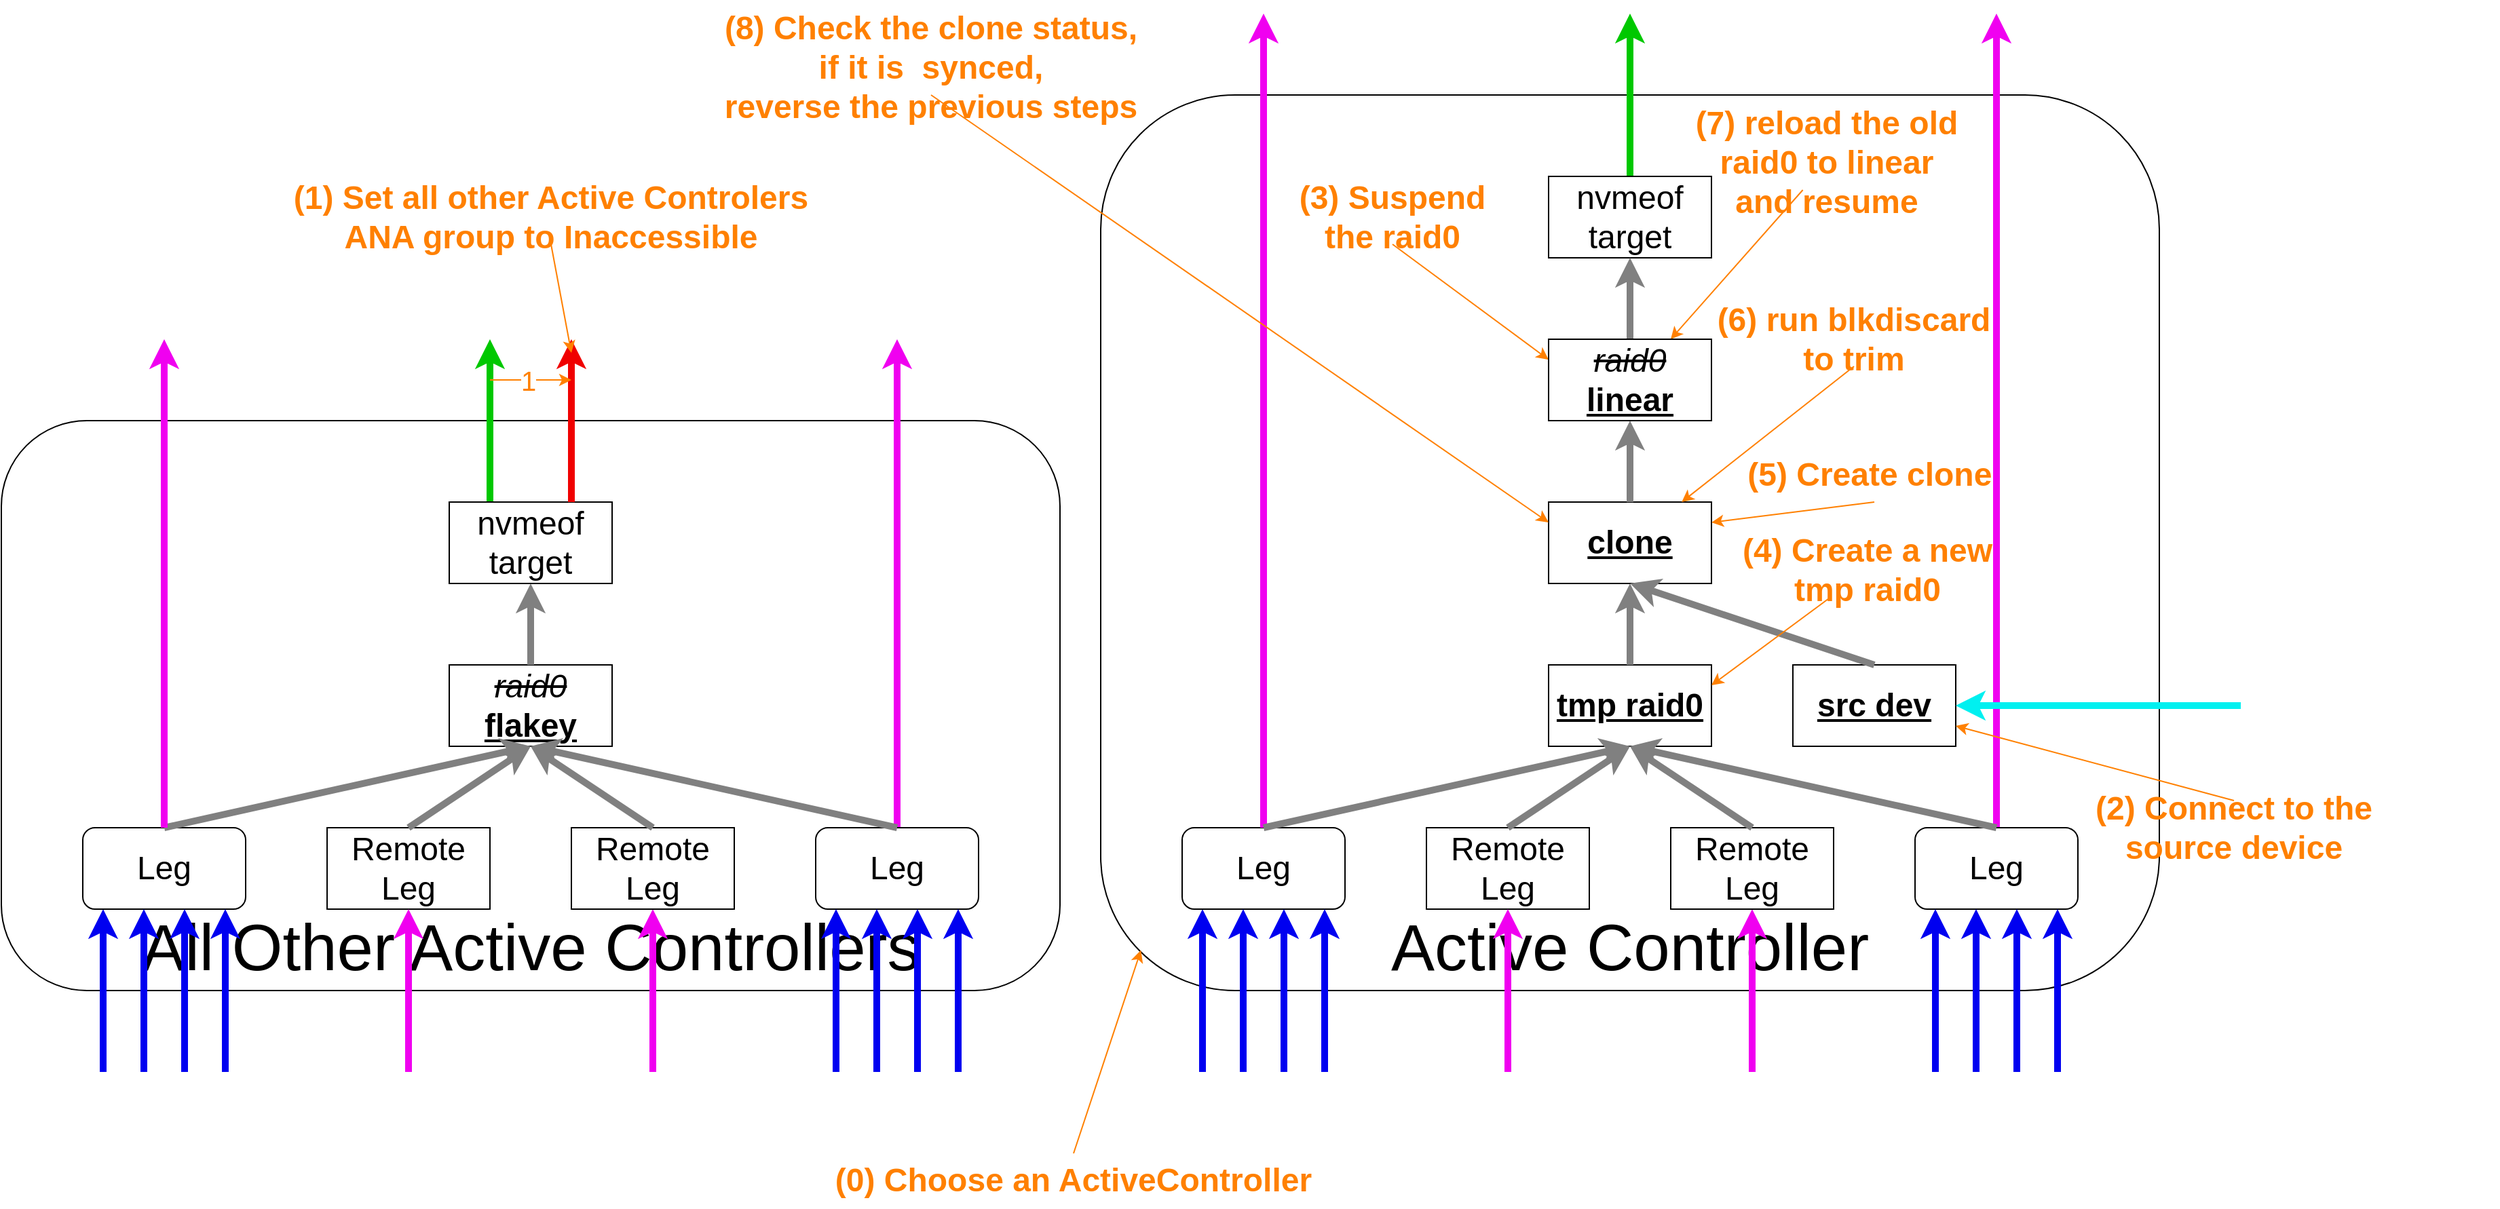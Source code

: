 <mxfile version="23.1.5" type="device">
  <diagram name="Page-1" id="okQUsLcCIn6qNMJXYvbM">
    <mxGraphModel dx="6584" dy="1415" grid="1" gridSize="10" guides="1" tooltips="1" connect="1" arrows="1" fold="1" page="1" pageScale="1" pageWidth="850" pageHeight="1100" math="0" shadow="0">
      <root>
        <mxCell id="0" />
        <mxCell id="1" parent="0" />
        <mxCell id="Cx0IqI09Y8lKUOxxlhVQ-1" value="&lt;font style=&quot;&quot;&gt;&lt;font size=&quot;1&quot; color=&quot;#ff8000&quot;&gt;&lt;b style=&quot;font-size: 24px;&quot;&gt;(0) Choose an ActiveController&lt;/b&gt;&lt;/font&gt;&lt;br&gt;&lt;/font&gt;" style="text;html=1;align=center;verticalAlign=middle;whiteSpace=wrap;rounded=0;" parent="1" vertex="1">
          <mxGeometry x="-2090" y="930" width="360" height="40" as="geometry" />
        </mxCell>
        <mxCell id="6KPUGdE8I9idsuVsTaAl-1" value="&lt;font style=&quot;font-size: 48px;&quot;&gt;Active Controller&lt;/font&gt;" style="rounded=1;whiteSpace=wrap;html=1;verticalAlign=bottom;" vertex="1" parent="1">
          <mxGeometry x="-1890" y="150" width="780" height="660" as="geometry" />
        </mxCell>
        <mxCell id="6KPUGdE8I9idsuVsTaAl-2" value="" style="endArrow=classic;html=1;rounded=0;strokeWidth=5;strokeColor=#00c800;exitX=0.5;exitY=0;exitDx=0;exitDy=0;entryX=0.5;entryY=0;entryDx=0;entryDy=0;" edge="1" parent="1" source="6KPUGdE8I9idsuVsTaAl-10">
          <mxGeometry width="50" height="50" relative="1" as="geometry">
            <mxPoint x="-1430" y="150" as="sourcePoint" />
            <mxPoint x="-1500" y="90" as="targetPoint" />
          </mxGeometry>
        </mxCell>
        <mxCell id="6KPUGdE8I9idsuVsTaAl-3" value="" style="endArrow=classic;html=1;rounded=0;strokeWidth=5;strokeColor=#f000f0;exitX=0.5;exitY=0;exitDx=0;exitDy=0;entryX=0.5;entryY=0;entryDx=0;entryDy=0;" edge="1" parent="1" source="6KPUGdE8I9idsuVsTaAl-13">
          <mxGeometry width="50" height="50" relative="1" as="geometry">
            <mxPoint x="-890" y="720" as="sourcePoint" />
            <mxPoint x="-1230" y="90" as="targetPoint" />
          </mxGeometry>
        </mxCell>
        <mxCell id="6KPUGdE8I9idsuVsTaAl-4" value="" style="endArrow=classic;html=1;rounded=0;strokeWidth=5;strokeColor=#0000f0;entryX=0.25;entryY=0;entryDx=0;entryDy=0;exitX=0.25;exitY=1;exitDx=0;exitDy=0;" edge="1" parent="1">
          <mxGeometry width="50" height="50" relative="1" as="geometry">
            <mxPoint x="-1815" y="870" as="sourcePoint" />
            <mxPoint x="-1815" y="750" as="targetPoint" />
          </mxGeometry>
        </mxCell>
        <mxCell id="6KPUGdE8I9idsuVsTaAl-6" value="&lt;font style=&quot;font-size: 24px;&quot;&gt;Leg&lt;/font&gt;" style="rounded=1;whiteSpace=wrap;html=1;" vertex="1" parent="1">
          <mxGeometry x="-1830" y="690" width="120" height="60" as="geometry" />
        </mxCell>
        <mxCell id="6KPUGdE8I9idsuVsTaAl-7" value="&lt;font style=&quot;font-size: 24px;&quot;&gt;Remote&lt;br&gt;Leg&lt;/font&gt;" style="rounded=0;whiteSpace=wrap;html=1;" vertex="1" parent="1">
          <mxGeometry x="-1650" y="690" width="120" height="60" as="geometry" />
        </mxCell>
        <mxCell id="6KPUGdE8I9idsuVsTaAl-10" value="&lt;font style=&quot;font-size: 24px;&quot;&gt;nvmeof target&lt;/font&gt;" style="rounded=0;whiteSpace=wrap;html=1;" vertex="1" parent="1">
          <mxGeometry x="-1560" y="210" width="120" height="60" as="geometry" />
        </mxCell>
        <mxCell id="6KPUGdE8I9idsuVsTaAl-11" value="" style="endArrow=classic;html=1;rounded=0;strokeWidth=5;strokeColor=#808080;exitX=0.5;exitY=0;exitDx=0;exitDy=0;entryX=0.5;entryY=1;entryDx=0;entryDy=0;" edge="1" parent="1" source="6KPUGdE8I9idsuVsTaAl-5" target="6KPUGdE8I9idsuVsTaAl-10">
          <mxGeometry width="50" height="50" relative="1" as="geometry">
            <mxPoint x="-1570" y="310" as="sourcePoint" />
            <mxPoint x="-1520" y="260" as="targetPoint" />
          </mxGeometry>
        </mxCell>
        <mxCell id="6KPUGdE8I9idsuVsTaAl-12" value="" style="endArrow=classic;html=1;rounded=0;strokeWidth=5;strokeColor=#f000f0;entryX=1;entryY=0;entryDx=0;entryDy=0;exitX=0;exitY=1;exitDx=0;exitDy=0;" edge="1" parent="1">
          <mxGeometry width="50" height="50" relative="1" as="geometry">
            <mxPoint x="-1410" y="870" as="sourcePoint" />
            <mxPoint x="-1410" y="750" as="targetPoint" />
          </mxGeometry>
        </mxCell>
        <mxCell id="6KPUGdE8I9idsuVsTaAl-13" value="&lt;font style=&quot;font-size: 24px;&quot;&gt;Leg&lt;br&gt;&lt;/font&gt;" style="rounded=1;whiteSpace=wrap;html=1;" vertex="1" parent="1">
          <mxGeometry x="-1290" y="690" width="120" height="60" as="geometry" />
        </mxCell>
        <mxCell id="6KPUGdE8I9idsuVsTaAl-14" value="&lt;font style=&quot;font-size: 24px;&quot;&gt;Remote&lt;br&gt;Leg&lt;br&gt;&lt;/font&gt;" style="rounded=0;whiteSpace=wrap;html=1;" vertex="1" parent="1">
          <mxGeometry x="-1470" y="690" width="120" height="60" as="geometry" />
        </mxCell>
        <mxCell id="6KPUGdE8I9idsuVsTaAl-17" value="" style="endArrow=classic;html=1;rounded=0;strokeWidth=5;strokeColor=#0000f0;entryX=0.75;entryY=0;entryDx=0;entryDy=0;exitX=0.75;exitY=1;exitDx=0;exitDy=0;" edge="1" parent="1">
          <mxGeometry width="50" height="50" relative="1" as="geometry">
            <mxPoint x="-1785" y="870" as="sourcePoint" />
            <mxPoint x="-1785" y="750" as="targetPoint" />
          </mxGeometry>
        </mxCell>
        <mxCell id="6KPUGdE8I9idsuVsTaAl-18" value="" style="endArrow=classic;html=1;rounded=0;strokeWidth=5;strokeColor=#0000f0;entryX=0.75;entryY=0;entryDx=0;entryDy=0;exitX=0.75;exitY=1;exitDx=0;exitDy=0;" edge="1" parent="1">
          <mxGeometry width="50" height="50" relative="1" as="geometry">
            <mxPoint x="-1245" y="870" as="sourcePoint" />
            <mxPoint x="-1245" y="750" as="targetPoint" />
          </mxGeometry>
        </mxCell>
        <mxCell id="6KPUGdE8I9idsuVsTaAl-19" value="" style="endArrow=classic;html=1;rounded=0;strokeWidth=5;strokeColor=#0000f0;entryX=0.25;entryY=0;entryDx=0;entryDy=0;exitX=0.25;exitY=1;exitDx=0;exitDy=0;" edge="1" parent="1">
          <mxGeometry width="50" height="50" relative="1" as="geometry">
            <mxPoint x="-1275" y="870" as="sourcePoint" />
            <mxPoint x="-1275" y="750" as="targetPoint" />
          </mxGeometry>
        </mxCell>
        <mxCell id="6KPUGdE8I9idsuVsTaAl-20" value="" style="endArrow=classic;html=1;rounded=0;strokeWidth=5;strokeColor=#0000f0;entryX=0.25;entryY=0;entryDx=0;entryDy=0;exitX=0.25;exitY=1;exitDx=0;exitDy=0;" edge="1" parent="1">
          <mxGeometry width="50" height="50" relative="1" as="geometry">
            <mxPoint x="-1755" y="870" as="sourcePoint" />
            <mxPoint x="-1755" y="750" as="targetPoint" />
          </mxGeometry>
        </mxCell>
        <mxCell id="6KPUGdE8I9idsuVsTaAl-21" value="" style="endArrow=classic;html=1;rounded=0;strokeWidth=5;strokeColor=#0000f0;entryX=0.75;entryY=0;entryDx=0;entryDy=0;exitX=0.75;exitY=1;exitDx=0;exitDy=0;" edge="1" parent="1">
          <mxGeometry width="50" height="50" relative="1" as="geometry">
            <mxPoint x="-1725" y="870" as="sourcePoint" />
            <mxPoint x="-1725" y="750" as="targetPoint" />
          </mxGeometry>
        </mxCell>
        <mxCell id="6KPUGdE8I9idsuVsTaAl-22" value="" style="endArrow=classic;html=1;rounded=0;strokeWidth=5;strokeColor=#0000f0;entryX=0.75;entryY=0;entryDx=0;entryDy=0;exitX=0.75;exitY=1;exitDx=0;exitDy=0;" edge="1" parent="1">
          <mxGeometry width="50" height="50" relative="1" as="geometry">
            <mxPoint x="-1185" y="870" as="sourcePoint" />
            <mxPoint x="-1185" y="750" as="targetPoint" />
          </mxGeometry>
        </mxCell>
        <mxCell id="6KPUGdE8I9idsuVsTaAl-23" value="" style="endArrow=classic;html=1;rounded=0;strokeWidth=5;strokeColor=#0000f0;entryX=0.25;entryY=0;entryDx=0;entryDy=0;exitX=0.25;exitY=1;exitDx=0;exitDy=0;" edge="1" parent="1">
          <mxGeometry width="50" height="50" relative="1" as="geometry">
            <mxPoint x="-1215" y="870" as="sourcePoint" />
            <mxPoint x="-1215" y="750" as="targetPoint" />
          </mxGeometry>
        </mxCell>
        <mxCell id="6KPUGdE8I9idsuVsTaAl-24" value="" style="endArrow=classic;html=1;rounded=0;strokeWidth=5;strokeColor=#f000f0;entryX=0.5;entryY=0;entryDx=0;entryDy=0;exitX=0.5;exitY=1;exitDx=0;exitDy=0;" edge="1" parent="1">
          <mxGeometry width="50" height="50" relative="1" as="geometry">
            <mxPoint x="-1590" y="870" as="sourcePoint" />
            <mxPoint x="-1590" y="750" as="targetPoint" />
          </mxGeometry>
        </mxCell>
        <mxCell id="6KPUGdE8I9idsuVsTaAl-25" value="" style="endArrow=classic;html=1;rounded=0;strokeWidth=5;strokeColor=#f000f0;exitX=0.5;exitY=0;exitDx=0;exitDy=0;entryX=0.5;entryY=0;entryDx=0;entryDy=0;" edge="1" parent="1" source="6KPUGdE8I9idsuVsTaAl-6">
          <mxGeometry width="50" height="50" relative="1" as="geometry">
            <mxPoint x="-2140" y="680" as="sourcePoint" />
            <mxPoint x="-1770" y="90" as="targetPoint" />
          </mxGeometry>
        </mxCell>
        <mxCell id="6KPUGdE8I9idsuVsTaAl-77" value="&lt;font style=&quot;font-size: 48px;&quot;&gt;All Other Active Controllers&lt;/font&gt;" style="rounded=1;whiteSpace=wrap;html=1;verticalAlign=bottom;" vertex="1" parent="1">
          <mxGeometry x="-2700" y="390" width="780" height="420" as="geometry" />
        </mxCell>
        <mxCell id="6KPUGdE8I9idsuVsTaAl-78" value="" style="endArrow=classic;html=1;rounded=0;strokeWidth=5;strokeColor=#00c800;exitX=0.25;exitY=0;exitDx=0;exitDy=0;entryX=0.5;entryY=0;entryDx=0;entryDy=0;" edge="1" parent="1" source="6KPUGdE8I9idsuVsTaAl-86">
          <mxGeometry width="50" height="50" relative="1" as="geometry">
            <mxPoint x="-2240" y="330" as="sourcePoint" />
            <mxPoint x="-2340" y="330" as="targetPoint" />
          </mxGeometry>
        </mxCell>
        <mxCell id="6KPUGdE8I9idsuVsTaAl-79" value="" style="endArrow=classic;html=1;rounded=0;strokeWidth=5;strokeColor=#f000f0;exitX=0.5;exitY=0;exitDx=0;exitDy=0;entryX=0.5;entryY=0;entryDx=0;entryDy=0;" edge="1" parent="1" source="6KPUGdE8I9idsuVsTaAl-89">
          <mxGeometry width="50" height="50" relative="1" as="geometry">
            <mxPoint x="-1700" y="720" as="sourcePoint" />
            <mxPoint x="-2040" y="330" as="targetPoint" />
          </mxGeometry>
        </mxCell>
        <mxCell id="6KPUGdE8I9idsuVsTaAl-80" value="" style="endArrow=classic;html=1;rounded=0;strokeWidth=5;strokeColor=#0000f0;entryX=0.25;entryY=0;entryDx=0;entryDy=0;exitX=0.25;exitY=1;exitDx=0;exitDy=0;" edge="1" parent="1">
          <mxGeometry width="50" height="50" relative="1" as="geometry">
            <mxPoint x="-2625" y="870" as="sourcePoint" />
            <mxPoint x="-2625" y="750" as="targetPoint" />
          </mxGeometry>
        </mxCell>
        <mxCell id="6KPUGdE8I9idsuVsTaAl-81" value="&lt;font style=&quot;font-size: 24px;&quot;&gt;&lt;strike&gt;&lt;i&gt;raid0&lt;/i&gt;&lt;/strike&gt; &lt;u&gt;&lt;b&gt;flakey&lt;/b&gt;&lt;/u&gt;&lt;/font&gt;" style="rounded=0;whiteSpace=wrap;html=1;" vertex="1" parent="1">
          <mxGeometry x="-2370" y="570" width="120" height="60" as="geometry" />
        </mxCell>
        <mxCell id="6KPUGdE8I9idsuVsTaAl-82" value="&lt;font style=&quot;font-size: 24px;&quot;&gt;Leg&lt;/font&gt;" style="rounded=1;whiteSpace=wrap;html=1;" vertex="1" parent="1">
          <mxGeometry x="-2640" y="690" width="120" height="60" as="geometry" />
        </mxCell>
        <mxCell id="6KPUGdE8I9idsuVsTaAl-83" value="&lt;font style=&quot;font-size: 24px;&quot;&gt;Remote&lt;br&gt;Leg&lt;/font&gt;" style="rounded=0;whiteSpace=wrap;html=1;" vertex="1" parent="1">
          <mxGeometry x="-2460" y="690" width="120" height="60" as="geometry" />
        </mxCell>
        <mxCell id="6KPUGdE8I9idsuVsTaAl-84" value="" style="endArrow=classic;html=1;rounded=0;strokeWidth=5;strokeColor=#808080;exitX=0.5;exitY=0;exitDx=0;exitDy=0;entryX=0.5;entryY=1;entryDx=0;entryDy=0;" edge="1" parent="1" source="6KPUGdE8I9idsuVsTaAl-82" target="6KPUGdE8I9idsuVsTaAl-81">
          <mxGeometry width="50" height="50" relative="1" as="geometry">
            <mxPoint x="-1640" y="340" as="sourcePoint" />
            <mxPoint x="-1590" y="290" as="targetPoint" />
          </mxGeometry>
        </mxCell>
        <mxCell id="6KPUGdE8I9idsuVsTaAl-85" value="" style="endArrow=classic;html=1;rounded=0;strokeWidth=5;strokeColor=#808080;exitX=0.5;exitY=0;exitDx=0;exitDy=0;entryX=0.5;entryY=1;entryDx=0;entryDy=0;" edge="1" parent="1" source="6KPUGdE8I9idsuVsTaAl-83" target="6KPUGdE8I9idsuVsTaAl-81">
          <mxGeometry width="50" height="50" relative="1" as="geometry">
            <mxPoint x="-2300" y="550" as="sourcePoint" />
            <mxPoint x="-2250" y="500" as="targetPoint" />
          </mxGeometry>
        </mxCell>
        <mxCell id="6KPUGdE8I9idsuVsTaAl-86" value="&lt;font style=&quot;font-size: 24px;&quot;&gt;nvmeof target&lt;/font&gt;" style="rounded=0;whiteSpace=wrap;html=1;" vertex="1" parent="1">
          <mxGeometry x="-2370" y="450" width="120" height="60" as="geometry" />
        </mxCell>
        <mxCell id="6KPUGdE8I9idsuVsTaAl-87" value="" style="endArrow=classic;html=1;rounded=0;strokeWidth=5;strokeColor=#808080;exitX=0.5;exitY=0;exitDx=0;exitDy=0;entryX=0.5;entryY=1;entryDx=0;entryDy=0;" edge="1" parent="1" source="6KPUGdE8I9idsuVsTaAl-81" target="6KPUGdE8I9idsuVsTaAl-86">
          <mxGeometry width="50" height="50" relative="1" as="geometry">
            <mxPoint x="-2380" y="490" as="sourcePoint" />
            <mxPoint x="-2330" y="440" as="targetPoint" />
          </mxGeometry>
        </mxCell>
        <mxCell id="6KPUGdE8I9idsuVsTaAl-88" value="" style="endArrow=classic;html=1;rounded=0;strokeWidth=5;strokeColor=#f000f0;entryX=1;entryY=0;entryDx=0;entryDy=0;exitX=0;exitY=1;exitDx=0;exitDy=0;" edge="1" parent="1">
          <mxGeometry width="50" height="50" relative="1" as="geometry">
            <mxPoint x="-2220" y="870" as="sourcePoint" />
            <mxPoint x="-2220" y="750" as="targetPoint" />
          </mxGeometry>
        </mxCell>
        <mxCell id="6KPUGdE8I9idsuVsTaAl-89" value="&lt;font style=&quot;font-size: 24px;&quot;&gt;Leg&lt;br&gt;&lt;/font&gt;" style="rounded=1;whiteSpace=wrap;html=1;" vertex="1" parent="1">
          <mxGeometry x="-2100" y="690" width="120" height="60" as="geometry" />
        </mxCell>
        <mxCell id="6KPUGdE8I9idsuVsTaAl-90" value="&lt;font style=&quot;font-size: 24px;&quot;&gt;Remote&lt;br&gt;Leg&lt;br&gt;&lt;/font&gt;" style="rounded=0;whiteSpace=wrap;html=1;" vertex="1" parent="1">
          <mxGeometry x="-2280" y="690" width="120" height="60" as="geometry" />
        </mxCell>
        <mxCell id="6KPUGdE8I9idsuVsTaAl-91" value="" style="endArrow=classic;html=1;rounded=0;strokeWidth=5;strokeColor=#808080;exitX=0.5;exitY=0;exitDx=0;exitDy=0;entryX=0.5;entryY=1;entryDx=0;entryDy=0;" edge="1" parent="1" source="6KPUGdE8I9idsuVsTaAl-89" target="6KPUGdE8I9idsuVsTaAl-81">
          <mxGeometry width="50" height="50" relative="1" as="geometry">
            <mxPoint x="-2110" y="570" as="sourcePoint" />
            <mxPoint x="-2060" y="520" as="targetPoint" />
          </mxGeometry>
        </mxCell>
        <mxCell id="6KPUGdE8I9idsuVsTaAl-92" value="" style="endArrow=classic;html=1;rounded=0;strokeWidth=5;strokeColor=#808080;exitX=0.5;exitY=0;exitDx=0;exitDy=0;entryX=0.5;entryY=1;entryDx=0;entryDy=0;" edge="1" parent="1" source="6KPUGdE8I9idsuVsTaAl-90" target="6KPUGdE8I9idsuVsTaAl-81">
          <mxGeometry width="50" height="50" relative="1" as="geometry">
            <mxPoint x="-2110" y="580" as="sourcePoint" />
            <mxPoint x="-2060" y="530" as="targetPoint" />
          </mxGeometry>
        </mxCell>
        <mxCell id="6KPUGdE8I9idsuVsTaAl-93" value="" style="endArrow=classic;html=1;rounded=0;strokeWidth=5;strokeColor=#0000f0;entryX=0.75;entryY=0;entryDx=0;entryDy=0;exitX=0.75;exitY=1;exitDx=0;exitDy=0;" edge="1" parent="1">
          <mxGeometry width="50" height="50" relative="1" as="geometry">
            <mxPoint x="-2595" y="870" as="sourcePoint" />
            <mxPoint x="-2595" y="750" as="targetPoint" />
          </mxGeometry>
        </mxCell>
        <mxCell id="6KPUGdE8I9idsuVsTaAl-94" value="" style="endArrow=classic;html=1;rounded=0;strokeWidth=5;strokeColor=#0000f0;entryX=0.75;entryY=0;entryDx=0;entryDy=0;exitX=0.75;exitY=1;exitDx=0;exitDy=0;" edge="1" parent="1">
          <mxGeometry width="50" height="50" relative="1" as="geometry">
            <mxPoint x="-2055" y="870" as="sourcePoint" />
            <mxPoint x="-2055" y="750" as="targetPoint" />
          </mxGeometry>
        </mxCell>
        <mxCell id="6KPUGdE8I9idsuVsTaAl-95" value="" style="endArrow=classic;html=1;rounded=0;strokeWidth=5;strokeColor=#0000f0;entryX=0.25;entryY=0;entryDx=0;entryDy=0;exitX=0.25;exitY=1;exitDx=0;exitDy=0;" edge="1" parent="1">
          <mxGeometry width="50" height="50" relative="1" as="geometry">
            <mxPoint x="-2085" y="870" as="sourcePoint" />
            <mxPoint x="-2085" y="750" as="targetPoint" />
          </mxGeometry>
        </mxCell>
        <mxCell id="6KPUGdE8I9idsuVsTaAl-96" value="" style="endArrow=classic;html=1;rounded=0;strokeWidth=5;strokeColor=#0000f0;entryX=0.25;entryY=0;entryDx=0;entryDy=0;exitX=0.25;exitY=1;exitDx=0;exitDy=0;" edge="1" parent="1">
          <mxGeometry width="50" height="50" relative="1" as="geometry">
            <mxPoint x="-2565" y="870" as="sourcePoint" />
            <mxPoint x="-2565" y="750" as="targetPoint" />
          </mxGeometry>
        </mxCell>
        <mxCell id="6KPUGdE8I9idsuVsTaAl-97" value="" style="endArrow=classic;html=1;rounded=0;strokeWidth=5;strokeColor=#0000f0;entryX=0.75;entryY=0;entryDx=0;entryDy=0;exitX=0.75;exitY=1;exitDx=0;exitDy=0;" edge="1" parent="1">
          <mxGeometry width="50" height="50" relative="1" as="geometry">
            <mxPoint x="-2535" y="870" as="sourcePoint" />
            <mxPoint x="-2535" y="750" as="targetPoint" />
          </mxGeometry>
        </mxCell>
        <mxCell id="6KPUGdE8I9idsuVsTaAl-98" value="" style="endArrow=classic;html=1;rounded=0;strokeWidth=5;strokeColor=#0000f0;entryX=0.75;entryY=0;entryDx=0;entryDy=0;exitX=0.75;exitY=1;exitDx=0;exitDy=0;" edge="1" parent="1">
          <mxGeometry width="50" height="50" relative="1" as="geometry">
            <mxPoint x="-1995" y="870" as="sourcePoint" />
            <mxPoint x="-1995" y="750" as="targetPoint" />
          </mxGeometry>
        </mxCell>
        <mxCell id="6KPUGdE8I9idsuVsTaAl-99" value="" style="endArrow=classic;html=1;rounded=0;strokeWidth=5;strokeColor=#0000f0;entryX=0.25;entryY=0;entryDx=0;entryDy=0;exitX=0.25;exitY=1;exitDx=0;exitDy=0;" edge="1" parent="1">
          <mxGeometry width="50" height="50" relative="1" as="geometry">
            <mxPoint x="-2025" y="870" as="sourcePoint" />
            <mxPoint x="-2025" y="750" as="targetPoint" />
          </mxGeometry>
        </mxCell>
        <mxCell id="6KPUGdE8I9idsuVsTaAl-100" value="" style="endArrow=classic;html=1;rounded=0;strokeWidth=5;strokeColor=#f000f0;entryX=0.5;entryY=0;entryDx=0;entryDy=0;exitX=0.5;exitY=1;exitDx=0;exitDy=0;" edge="1" parent="1">
          <mxGeometry width="50" height="50" relative="1" as="geometry">
            <mxPoint x="-2400" y="870" as="sourcePoint" />
            <mxPoint x="-2400" y="750" as="targetPoint" />
          </mxGeometry>
        </mxCell>
        <mxCell id="6KPUGdE8I9idsuVsTaAl-101" value="" style="endArrow=classic;html=1;rounded=0;strokeWidth=5;strokeColor=#f000f0;exitX=0.5;exitY=0;exitDx=0;exitDy=0;entryX=0.5;entryY=0;entryDx=0;entryDy=0;" edge="1" parent="1" source="6KPUGdE8I9idsuVsTaAl-82">
          <mxGeometry width="50" height="50" relative="1" as="geometry">
            <mxPoint x="-2950" y="680" as="sourcePoint" />
            <mxPoint x="-2580" y="330" as="targetPoint" />
          </mxGeometry>
        </mxCell>
        <mxCell id="6KPUGdE8I9idsuVsTaAl-104" value="" style="endArrow=classic;html=1;rounded=0;strokeWidth=5;strokeColor=#f00000;exitX=0.75;exitY=0;exitDx=0;exitDy=0;entryX=0.5;entryY=0;entryDx=0;entryDy=0;" edge="1" parent="1" source="6KPUGdE8I9idsuVsTaAl-86">
          <mxGeometry width="50" height="50" relative="1" as="geometry">
            <mxPoint x="-2930" y="460" as="sourcePoint" />
            <mxPoint x="-2280" y="330" as="targetPoint" />
          </mxGeometry>
        </mxCell>
        <mxCell id="6KPUGdE8I9idsuVsTaAl-106" value="" style="endArrow=classic;html=1;rounded=0;exitX=0;exitY=0.5;exitDx=0;exitDy=0;entryX=1;entryY=0.5;entryDx=0;entryDy=0;strokeColor=#ff8000;" edge="1" parent="1">
          <mxGeometry width="50" height="50" relative="1" as="geometry">
            <mxPoint x="-2340" y="360" as="sourcePoint" />
            <mxPoint x="-2280" y="360" as="targetPoint" />
          </mxGeometry>
        </mxCell>
        <mxCell id="6KPUGdE8I9idsuVsTaAl-107" value="&lt;font color=&quot;#ff8000&quot; style=&quot;font-size: 20px;&quot;&gt;1&lt;/font&gt;" style="edgeLabel;html=1;align=center;verticalAlign=middle;resizable=0;points=[];" vertex="1" connectable="0" parent="6KPUGdE8I9idsuVsTaAl-106">
          <mxGeometry x="-0.067" y="-4" relative="1" as="geometry">
            <mxPoint y="-4" as="offset" />
          </mxGeometry>
        </mxCell>
        <mxCell id="6KPUGdE8I9idsuVsTaAl-109" value="&lt;font style=&quot;font-size: 24px;&quot;&gt;&lt;b&gt;&lt;u&gt;tmp raid0&lt;/u&gt;&lt;/b&gt;&lt;/font&gt;" style="rounded=0;whiteSpace=wrap;html=1;" vertex="1" parent="1">
          <mxGeometry x="-1560" y="570" width="120" height="60" as="geometry" />
        </mxCell>
        <mxCell id="6KPUGdE8I9idsuVsTaAl-8" value="" style="endArrow=classic;html=1;rounded=0;strokeWidth=5;strokeColor=#808080;exitX=0.5;exitY=0;exitDx=0;exitDy=0;entryX=0.5;entryY=1;entryDx=0;entryDy=0;" edge="1" parent="1" source="6KPUGdE8I9idsuVsTaAl-6" target="6KPUGdE8I9idsuVsTaAl-109">
          <mxGeometry width="50" height="50" relative="1" as="geometry">
            <mxPoint x="-830" y="340" as="sourcePoint" />
            <mxPoint x="-780" y="290" as="targetPoint" />
          </mxGeometry>
        </mxCell>
        <mxCell id="6KPUGdE8I9idsuVsTaAl-9" value="" style="endArrow=classic;html=1;rounded=0;strokeWidth=5;strokeColor=#808080;exitX=0.5;exitY=0;exitDx=0;exitDy=0;entryX=0.5;entryY=1;entryDx=0;entryDy=0;" edge="1" parent="1" source="6KPUGdE8I9idsuVsTaAl-7" target="6KPUGdE8I9idsuVsTaAl-109">
          <mxGeometry width="50" height="50" relative="1" as="geometry">
            <mxPoint x="-1490" y="550" as="sourcePoint" />
            <mxPoint x="-1440" y="500" as="targetPoint" />
          </mxGeometry>
        </mxCell>
        <mxCell id="6KPUGdE8I9idsuVsTaAl-16" value="" style="endArrow=classic;html=1;rounded=0;strokeWidth=5;strokeColor=#808080;exitX=0.5;exitY=0;exitDx=0;exitDy=0;entryX=0.5;entryY=1;entryDx=0;entryDy=0;" edge="1" parent="1" source="6KPUGdE8I9idsuVsTaAl-14" target="6KPUGdE8I9idsuVsTaAl-109">
          <mxGeometry width="50" height="50" relative="1" as="geometry">
            <mxPoint x="-1300" y="580" as="sourcePoint" />
            <mxPoint x="-1250" y="530" as="targetPoint" />
          </mxGeometry>
        </mxCell>
        <mxCell id="6KPUGdE8I9idsuVsTaAl-15" value="" style="endArrow=classic;html=1;rounded=0;strokeWidth=5;strokeColor=#808080;exitX=0.5;exitY=0;exitDx=0;exitDy=0;entryX=0.5;entryY=1;entryDx=0;entryDy=0;" edge="1" parent="1" source="6KPUGdE8I9idsuVsTaAl-13" target="6KPUGdE8I9idsuVsTaAl-109">
          <mxGeometry width="50" height="50" relative="1" as="geometry">
            <mxPoint x="-1300" y="570" as="sourcePoint" />
            <mxPoint x="-1250" y="520" as="targetPoint" />
          </mxGeometry>
        </mxCell>
        <mxCell id="6KPUGdE8I9idsuVsTaAl-110" value="&lt;span style=&quot;font-size: 24px;&quot;&gt;&lt;b&gt;&lt;u&gt;src dev&lt;/u&gt;&lt;/b&gt;&lt;/span&gt;" style="rounded=0;whiteSpace=wrap;html=1;" vertex="1" parent="1">
          <mxGeometry x="-1380" y="570" width="120" height="60" as="geometry" />
        </mxCell>
        <mxCell id="6KPUGdE8I9idsuVsTaAl-111" value="&lt;span style=&quot;font-size: 24px;&quot;&gt;&lt;b&gt;&lt;u&gt;clone&lt;/u&gt;&lt;/b&gt;&lt;/span&gt;" style="rounded=0;whiteSpace=wrap;html=1;" vertex="1" parent="1">
          <mxGeometry x="-1560" y="450" width="120" height="60" as="geometry" />
        </mxCell>
        <mxCell id="6KPUGdE8I9idsuVsTaAl-112" value="" style="endArrow=classic;html=1;rounded=0;strokeWidth=5;strokeColor=#808080;exitX=0.5;exitY=0;exitDx=0;exitDy=0;entryX=0.5;entryY=1;entryDx=0;entryDy=0;" edge="1" parent="1" source="6KPUGdE8I9idsuVsTaAl-110" target="6KPUGdE8I9idsuVsTaAl-111">
          <mxGeometry width="50" height="50" relative="1" as="geometry">
            <mxPoint x="-860" y="320" as="sourcePoint" />
            <mxPoint x="-810" y="270" as="targetPoint" />
          </mxGeometry>
        </mxCell>
        <mxCell id="6KPUGdE8I9idsuVsTaAl-113" value="" style="endArrow=classic;html=1;rounded=0;strokeWidth=5;strokeColor=#808080;exitX=0.5;exitY=0;exitDx=0;exitDy=0;entryX=0.5;entryY=1;entryDx=0;entryDy=0;" edge="1" parent="1" source="6KPUGdE8I9idsuVsTaAl-109" target="6KPUGdE8I9idsuVsTaAl-111">
          <mxGeometry width="50" height="50" relative="1" as="geometry">
            <mxPoint x="-850" y="330" as="sourcePoint" />
            <mxPoint x="-800" y="280" as="targetPoint" />
          </mxGeometry>
        </mxCell>
        <mxCell id="EK6KpNQJIU4OniFnHXBM-5" value="" style="endArrow=classic;html=1;rounded=0;strokeWidth=5;strokeColor=#00f0f0;entryX=1;entryY=0.5;entryDx=0;entryDy=0;exitX=1;exitY=0.5;exitDx=0;exitDy=0;" parent="1" edge="1" target="6KPUGdE8I9idsuVsTaAl-110">
          <mxGeometry width="50" height="50" relative="1" as="geometry">
            <mxPoint x="-1050" y="600" as="sourcePoint" />
            <mxPoint x="-970" y="620" as="targetPoint" />
          </mxGeometry>
        </mxCell>
        <mxCell id="EK6KpNQJIU4OniFnHXBM-3" value="" style="endArrow=classic;html=1;rounded=0;strokeWidth=5;strokeColor=#808080;exitX=0.5;exitY=0;exitDx=0;exitDy=0;entryX=0.5;entryY=1;entryDx=0;entryDy=0;" parent="1" edge="1" target="6KPUGdE8I9idsuVsTaAl-5" source="6KPUGdE8I9idsuVsTaAl-111">
          <mxGeometry width="50" height="50" relative="1" as="geometry">
            <mxPoint x="-870" y="310" as="sourcePoint" />
            <mxPoint x="-860" y="370" as="targetPoint" />
          </mxGeometry>
        </mxCell>
        <mxCell id="6KPUGdE8I9idsuVsTaAl-123" value="&lt;font style=&quot;&quot;&gt;&lt;font size=&quot;1&quot; color=&quot;#ff8000&quot;&gt;&lt;b style=&quot;font-size: 24px;&quot;&gt;(1) Set all other Active Controlers ANA group to Inaccessible&lt;/b&gt;&lt;/font&gt;&lt;br&gt;&lt;/font&gt;" style="text;html=1;align=center;verticalAlign=middle;whiteSpace=wrap;rounded=0;" vertex="1" parent="1">
          <mxGeometry x="-2490" y="220" width="390" height="40" as="geometry" />
        </mxCell>
        <mxCell id="6KPUGdE8I9idsuVsTaAl-124" value="&lt;font style=&quot;&quot;&gt;&lt;font size=&quot;1&quot; color=&quot;#ff8000&quot;&gt;&lt;b style=&quot;font-size: 24px;&quot;&gt;(2) Connect to the&lt;br&gt;source device&lt;/b&gt;&lt;/font&gt;&lt;br&gt;&lt;/font&gt;" style="text;html=1;align=center;verticalAlign=middle;whiteSpace=wrap;rounded=0;" vertex="1" parent="1">
          <mxGeometry x="-1250" y="670" width="390" height="40" as="geometry" />
        </mxCell>
        <mxCell id="6KPUGdE8I9idsuVsTaAl-125" value="&lt;font style=&quot;&quot;&gt;&lt;font size=&quot;1&quot; color=&quot;#ff8000&quot;&gt;&lt;b style=&quot;font-size: 24px;&quot;&gt;(3) Suspend &lt;br&gt;the raid0&lt;/b&gt;&lt;/font&gt;&lt;br&gt;&lt;/font&gt;" style="text;html=1;align=center;verticalAlign=middle;whiteSpace=wrap;rounded=0;" vertex="1" parent="1">
          <mxGeometry x="-1870" y="220" width="390" height="40" as="geometry" />
        </mxCell>
        <mxCell id="6KPUGdE8I9idsuVsTaAl-126" value="&lt;font style=&quot;&quot;&gt;&lt;font size=&quot;1&quot; color=&quot;#ff8000&quot;&gt;&lt;b style=&quot;font-size: 24px;&quot;&gt;(4) Create a new&lt;br&gt;tmp raid0&lt;/b&gt;&lt;/font&gt;&lt;br&gt;&lt;/font&gt;" style="text;html=1;align=center;verticalAlign=middle;whiteSpace=wrap;rounded=0;" vertex="1" parent="1">
          <mxGeometry x="-1520" y="480" width="390" height="40" as="geometry" />
        </mxCell>
        <mxCell id="6KPUGdE8I9idsuVsTaAl-127" value="&lt;font style=&quot;&quot;&gt;&lt;font size=&quot;1&quot; color=&quot;#ff8000&quot;&gt;&lt;b style=&quot;font-size: 24px;&quot;&gt;(5) Create clone&amp;nbsp;&lt;/b&gt;&lt;/font&gt;&lt;br&gt;&lt;/font&gt;" style="text;html=1;align=center;verticalAlign=middle;whiteSpace=wrap;rounded=0;" vertex="1" parent="1">
          <mxGeometry x="-1515" y="410" width="390" height="40" as="geometry" />
        </mxCell>
        <mxCell id="6KPUGdE8I9idsuVsTaAl-128" value="&lt;font style=&quot;&quot;&gt;&lt;font size=&quot;1&quot; color=&quot;#ff8000&quot;&gt;&lt;b style=&quot;font-size: 24px;&quot;&gt;(6) run blkdiscard&lt;br&gt;to trim&lt;/b&gt;&lt;/font&gt;&lt;br&gt;&lt;/font&gt;" style="text;html=1;align=center;verticalAlign=middle;whiteSpace=wrap;rounded=0;" vertex="1" parent="1">
          <mxGeometry x="-1530" y="310" width="390" height="40" as="geometry" />
        </mxCell>
        <mxCell id="6KPUGdE8I9idsuVsTaAl-129" value="&lt;font style=&quot;&quot;&gt;&lt;font size=&quot;1&quot; color=&quot;#ff8000&quot;&gt;&lt;b style=&quot;font-size: 24px;&quot;&gt;(7) reload the old &lt;br&gt;raid0 to linear&lt;br&gt;and resume&lt;/b&gt;&lt;/font&gt;&lt;br&gt;&lt;/font&gt;" style="text;html=1;align=center;verticalAlign=middle;whiteSpace=wrap;rounded=0;" vertex="1" parent="1">
          <mxGeometry x="-1550" y="180" width="390" height="40" as="geometry" />
        </mxCell>
        <mxCell id="6KPUGdE8I9idsuVsTaAl-135" value="" style="endArrow=classic;html=1;rounded=0;exitX=0.5;exitY=0;exitDx=0;exitDy=0;entryX=1;entryY=0.75;entryDx=0;entryDy=0;strokeColor=#ff8000;" edge="1" parent="1" source="6KPUGdE8I9idsuVsTaAl-124" target="6KPUGdE8I9idsuVsTaAl-110">
          <mxGeometry width="50" height="50" relative="1" as="geometry">
            <mxPoint x="-1052.5" y="890" as="sourcePoint" />
            <mxPoint x="-957.5" y="976" as="targetPoint" />
          </mxGeometry>
        </mxCell>
        <mxCell id="6KPUGdE8I9idsuVsTaAl-137" value="" style="endArrow=classic;html=1;rounded=0;exitX=0.5;exitY=1;exitDx=0;exitDy=0;entryX=0;entryY=0.25;entryDx=0;entryDy=0;strokeColor=#ff8000;" edge="1" parent="1" source="6KPUGdE8I9idsuVsTaAl-125" target="6KPUGdE8I9idsuVsTaAl-5">
          <mxGeometry width="50" height="50" relative="1" as="geometry">
            <mxPoint x="-1190" y="920" as="sourcePoint" />
            <mxPoint x="-1095" y="1006" as="targetPoint" />
          </mxGeometry>
        </mxCell>
        <mxCell id="6KPUGdE8I9idsuVsTaAl-138" value="" style="endArrow=classic;html=1;rounded=0;entryX=1;entryY=0.25;entryDx=0;entryDy=0;strokeColor=#ff8000;" edge="1" parent="1" source="6KPUGdE8I9idsuVsTaAl-126" target="6KPUGdE8I9idsuVsTaAl-109">
          <mxGeometry width="50" height="50" relative="1" as="geometry">
            <mxPoint x="-1230" y="950" as="sourcePoint" />
            <mxPoint x="-1135" y="1036" as="targetPoint" />
          </mxGeometry>
        </mxCell>
        <mxCell id="6KPUGdE8I9idsuVsTaAl-139" value="" style="endArrow=classic;html=1;rounded=0;strokeColor=#ff8000;entryX=0.75;entryY=0;entryDx=0;entryDy=0;" edge="1" parent="1" source="6KPUGdE8I9idsuVsTaAl-129" target="6KPUGdE8I9idsuVsTaAl-5">
          <mxGeometry width="50" height="50" relative="1" as="geometry">
            <mxPoint x="-1367.5" y="1000" as="sourcePoint" />
            <mxPoint x="-1020" y="90" as="targetPoint" />
          </mxGeometry>
        </mxCell>
        <mxCell id="6KPUGdE8I9idsuVsTaAl-140" value="" style="endArrow=classic;html=1;rounded=0;exitX=0.5;exitY=1;exitDx=0;exitDy=0;strokeColor=#ff8000;" edge="1" parent="1" source="6KPUGdE8I9idsuVsTaAl-128" target="6KPUGdE8I9idsuVsTaAl-111">
          <mxGeometry width="50" height="50" relative="1" as="geometry">
            <mxPoint x="-1285" y="1020" as="sourcePoint" />
            <mxPoint x="-1190" y="1106" as="targetPoint" />
          </mxGeometry>
        </mxCell>
        <mxCell id="6KPUGdE8I9idsuVsTaAl-141" value="" style="endArrow=classic;html=1;rounded=0;entryX=1;entryY=0.25;entryDx=0;entryDy=0;strokeColor=#ff8000;exitX=0.5;exitY=1;exitDx=0;exitDy=0;" edge="1" parent="1" source="6KPUGdE8I9idsuVsTaAl-127" target="6KPUGdE8I9idsuVsTaAl-111">
          <mxGeometry width="50" height="50" relative="1" as="geometry">
            <mxPoint x="-1000" y="820" as="sourcePoint" />
            <mxPoint x="-1135" y="1066" as="targetPoint" />
          </mxGeometry>
        </mxCell>
        <mxCell id="6KPUGdE8I9idsuVsTaAl-142" value="" style="endArrow=classic;html=1;rounded=0;exitX=0.5;exitY=1;exitDx=0;exitDy=0;entryX=0;entryY=0.25;entryDx=0;entryDy=0;strokeColor=#ff8000;" edge="1" parent="1" source="6KPUGdE8I9idsuVsTaAl-146" target="6KPUGdE8I9idsuVsTaAl-111">
          <mxGeometry width="50" height="50" relative="1" as="geometry">
            <mxPoint x="-1445" y="1050" as="sourcePoint" />
            <mxPoint x="-1350" y="1136" as="targetPoint" />
          </mxGeometry>
        </mxCell>
        <mxCell id="6KPUGdE8I9idsuVsTaAl-143" value="" style="endArrow=classic;html=1;rounded=0;exitX=0.5;exitY=1;exitDx=0;exitDy=0;strokeColor=#ff8000;" edge="1" parent="1" source="6KPUGdE8I9idsuVsTaAl-123">
          <mxGeometry width="50" height="50" relative="1" as="geometry">
            <mxPoint x="-2235" y="80" as="sourcePoint" />
            <mxPoint x="-2280" y="340" as="targetPoint" />
          </mxGeometry>
        </mxCell>
        <mxCell id="6KPUGdE8I9idsuVsTaAl-144" value="" style="endArrow=classic;html=1;rounded=0;exitX=0.5;exitY=0;exitDx=0;exitDy=0;entryX=0.038;entryY=0.955;entryDx=0;entryDy=0;strokeColor=#ff8000;entryPerimeter=0;" edge="1" parent="1" source="Cx0IqI09Y8lKUOxxlhVQ-1" target="6KPUGdE8I9idsuVsTaAl-1">
          <mxGeometry width="50" height="50" relative="1" as="geometry">
            <mxPoint x="-1985" y="1110" as="sourcePoint" />
            <mxPoint x="-1890" y="1196" as="targetPoint" />
          </mxGeometry>
        </mxCell>
        <mxCell id="6KPUGdE8I9idsuVsTaAl-5" value="&lt;font style=&quot;font-size: 24px;&quot;&gt;&lt;strike&gt;&lt;i&gt;raid0&lt;/i&gt;&lt;/strike&gt; &lt;b&gt;&lt;u&gt;linear&lt;/u&gt;&lt;/b&gt;&lt;/font&gt;" style="rounded=0;whiteSpace=wrap;html=1;" vertex="1" parent="1">
          <mxGeometry x="-1560" y="330" width="120" height="60" as="geometry" />
        </mxCell>
        <mxCell id="6KPUGdE8I9idsuVsTaAl-146" value="&lt;font style=&quot;&quot;&gt;&lt;font color=&quot;#ff8000&quot;&gt;&lt;span style=&quot;font-size: 24px;&quot;&gt;&lt;b&gt;(8) Check the clone status, &lt;br&gt;if it is&amp;nbsp; synced, &lt;br&gt;reverse the previous steps&lt;/b&gt;&lt;/span&gt;&lt;/font&gt;&lt;br&gt;&lt;/font&gt;" style="text;html=1;align=center;verticalAlign=middle;whiteSpace=wrap;rounded=0;" vertex="1" parent="1">
          <mxGeometry x="-2210" y="110" width="390" height="40" as="geometry" />
        </mxCell>
      </root>
    </mxGraphModel>
  </diagram>
</mxfile>
